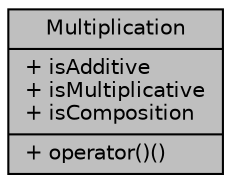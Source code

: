 digraph G
{
  edge [fontname="Helvetica",fontsize="10",labelfontname="Helvetica",labelfontsize="10"];
  node [fontname="Helvetica",fontsize="10",shape=record];
  Node1 [label="{Multiplication\n|+ isAdditive\l+ isMultiplicative\l+ isComposition\l|+ operator()()\l}",height=0.2,width=0.4,color="black", fillcolor="grey75", style="filled" fontcolor="black"];
}
